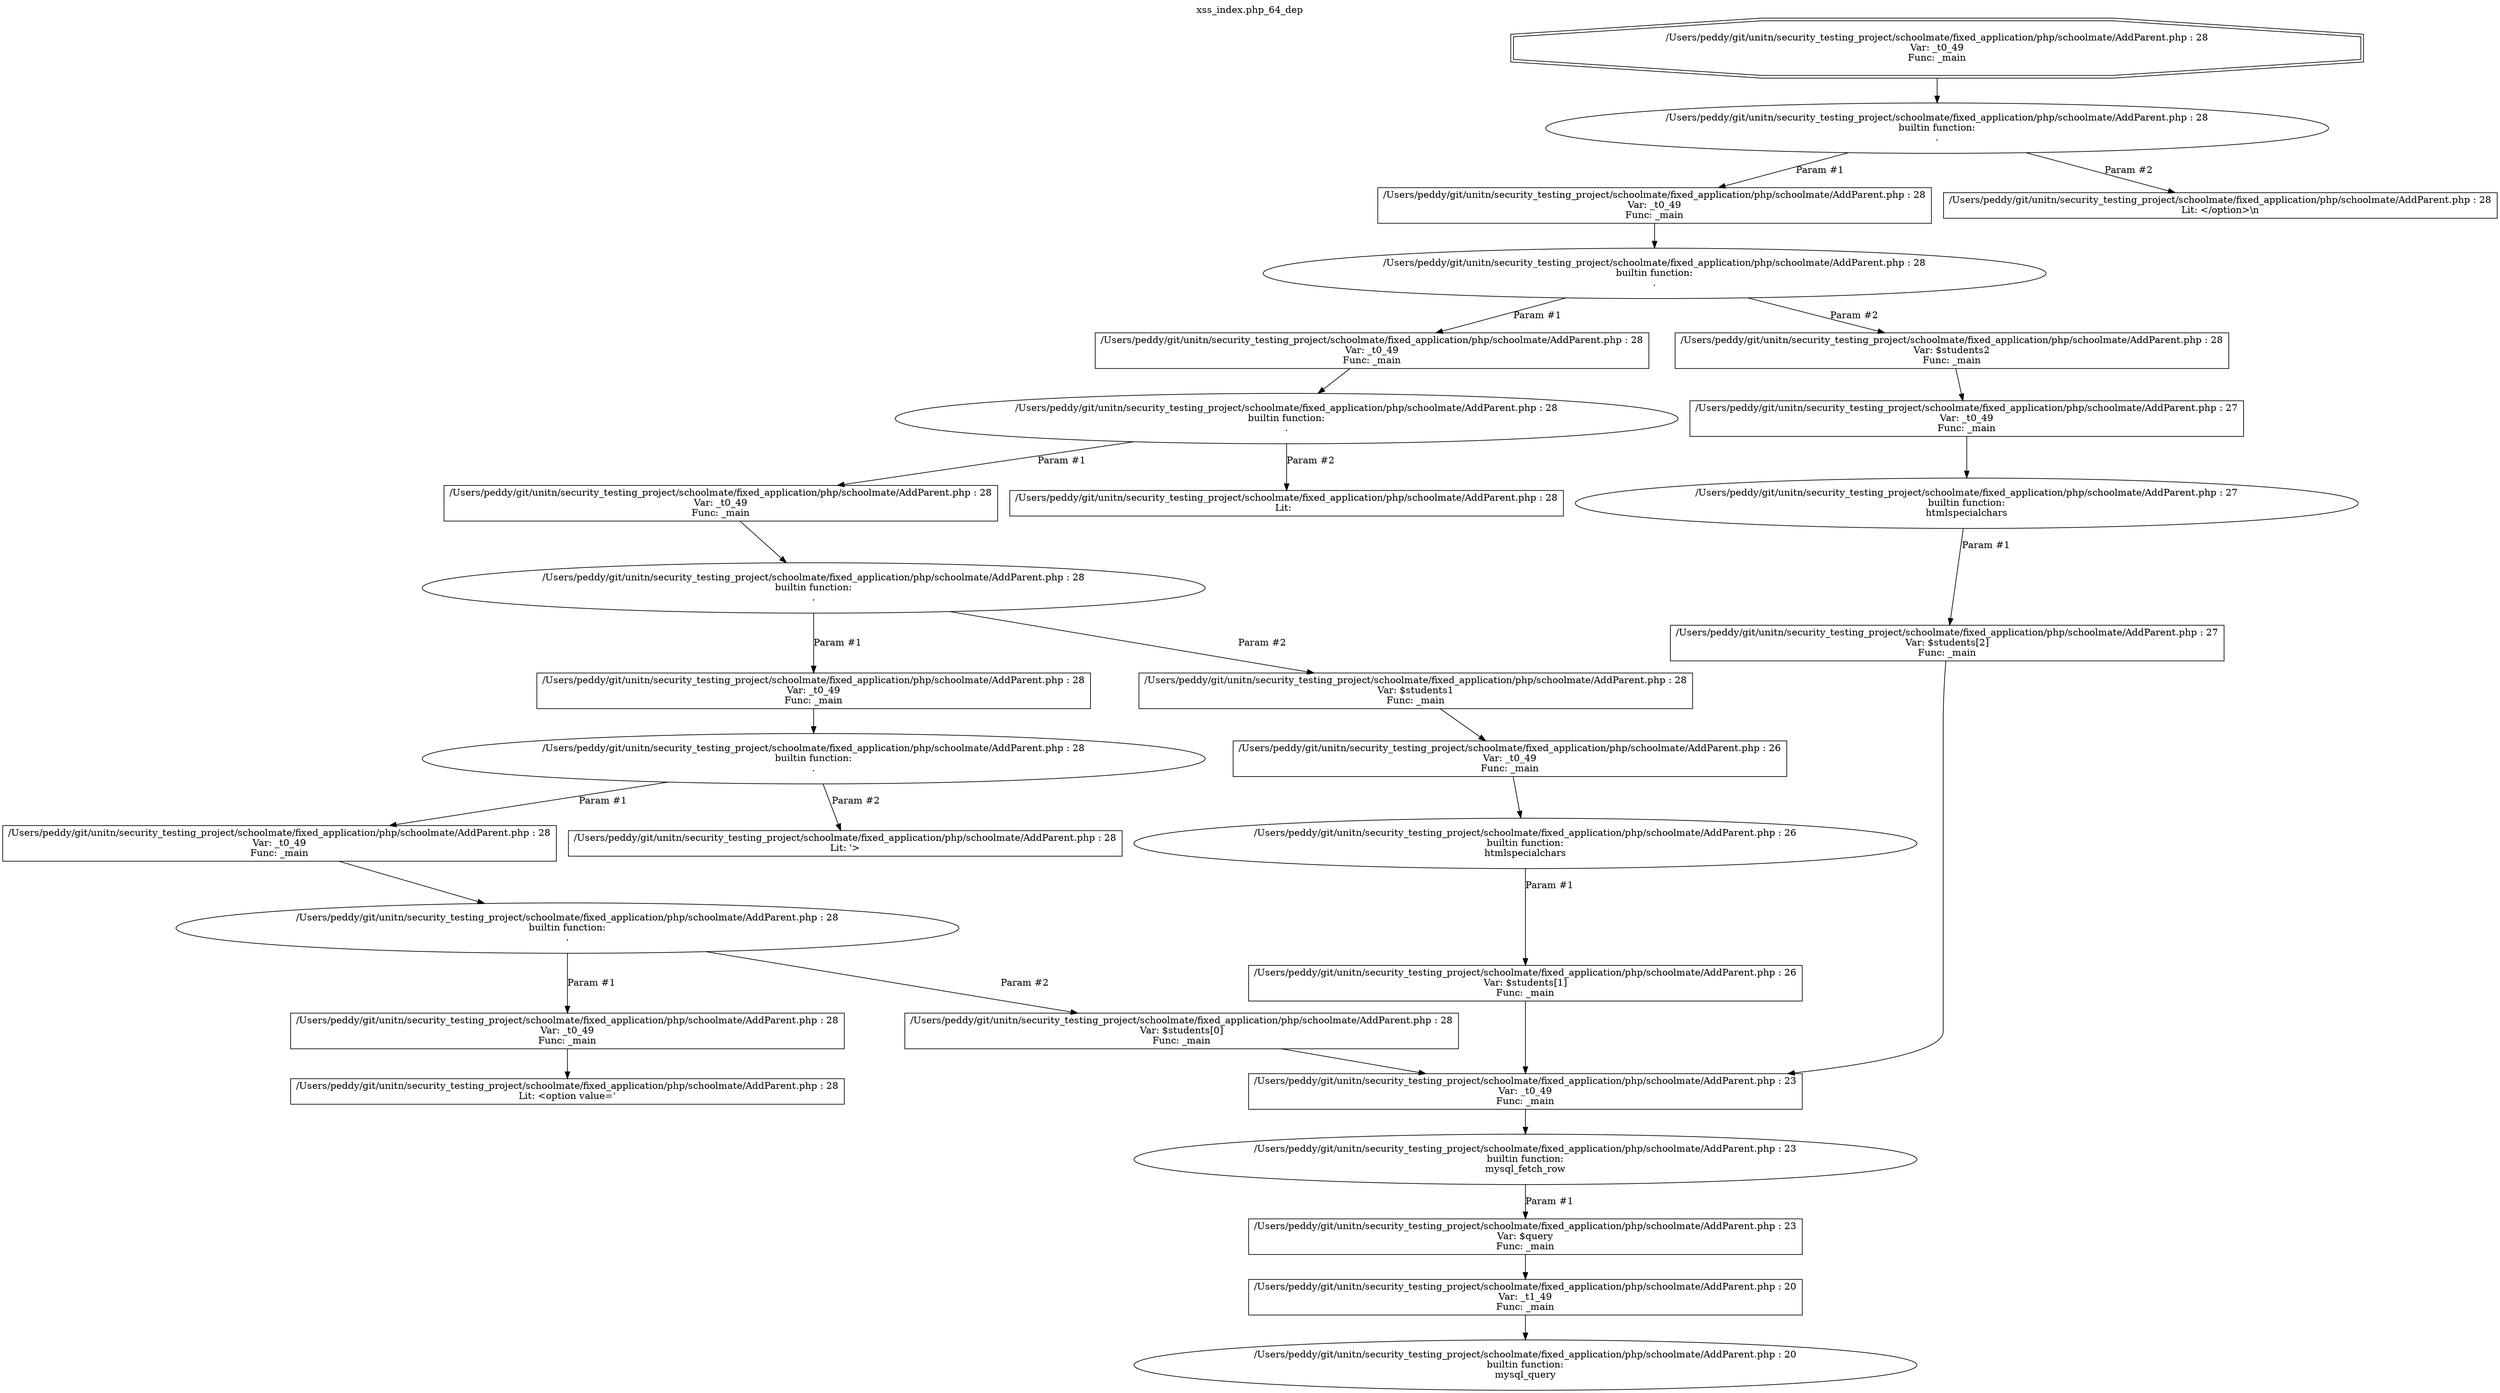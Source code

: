 digraph cfg {
  label="xss_index.php_64_dep";
  labelloc=t;
  n1 [shape=doubleoctagon, label="/Users/peddy/git/unitn/security_testing_project/schoolmate/fixed_application/php/schoolmate/AddParent.php : 28\nVar: _t0_49\nFunc: _main\n"];
  n2 [shape=ellipse, label="/Users/peddy/git/unitn/security_testing_project/schoolmate/fixed_application/php/schoolmate/AddParent.php : 28\nbuiltin function:\n.\n"];
  n3 [shape=box, label="/Users/peddy/git/unitn/security_testing_project/schoolmate/fixed_application/php/schoolmate/AddParent.php : 28\nVar: _t0_49\nFunc: _main\n"];
  n4 [shape=ellipse, label="/Users/peddy/git/unitn/security_testing_project/schoolmate/fixed_application/php/schoolmate/AddParent.php : 28\nbuiltin function:\n.\n"];
  n5 [shape=box, label="/Users/peddy/git/unitn/security_testing_project/schoolmate/fixed_application/php/schoolmate/AddParent.php : 28\nVar: _t0_49\nFunc: _main\n"];
  n6 [shape=ellipse, label="/Users/peddy/git/unitn/security_testing_project/schoolmate/fixed_application/php/schoolmate/AddParent.php : 28\nbuiltin function:\n.\n"];
  n7 [shape=box, label="/Users/peddy/git/unitn/security_testing_project/schoolmate/fixed_application/php/schoolmate/AddParent.php : 28\nVar: _t0_49\nFunc: _main\n"];
  n8 [shape=ellipse, label="/Users/peddy/git/unitn/security_testing_project/schoolmate/fixed_application/php/schoolmate/AddParent.php : 28\nbuiltin function:\n.\n"];
  n9 [shape=box, label="/Users/peddy/git/unitn/security_testing_project/schoolmate/fixed_application/php/schoolmate/AddParent.php : 28\nVar: _t0_49\nFunc: _main\n"];
  n10 [shape=ellipse, label="/Users/peddy/git/unitn/security_testing_project/schoolmate/fixed_application/php/schoolmate/AddParent.php : 28\nbuiltin function:\n.\n"];
  n11 [shape=box, label="/Users/peddy/git/unitn/security_testing_project/schoolmate/fixed_application/php/schoolmate/AddParent.php : 28\nVar: _t0_49\nFunc: _main\n"];
  n12 [shape=ellipse, label="/Users/peddy/git/unitn/security_testing_project/schoolmate/fixed_application/php/schoolmate/AddParent.php : 28\nbuiltin function:\n.\n"];
  n13 [shape=box, label="/Users/peddy/git/unitn/security_testing_project/schoolmate/fixed_application/php/schoolmate/AddParent.php : 28\nVar: _t0_49\nFunc: _main\n"];
  n14 [shape=box, label="/Users/peddy/git/unitn/security_testing_project/schoolmate/fixed_application/php/schoolmate/AddParent.php : 28\nLit: <option value='\n"];
  n15 [shape=box, label="/Users/peddy/git/unitn/security_testing_project/schoolmate/fixed_application/php/schoolmate/AddParent.php : 28\nVar: $students[0]\nFunc: _main\n"];
  n16 [shape=box, label="/Users/peddy/git/unitn/security_testing_project/schoolmate/fixed_application/php/schoolmate/AddParent.php : 23\nVar: _t0_49\nFunc: _main\n"];
  n17 [shape=ellipse, label="/Users/peddy/git/unitn/security_testing_project/schoolmate/fixed_application/php/schoolmate/AddParent.php : 23\nbuiltin function:\nmysql_fetch_row\n"];
  n18 [shape=box, label="/Users/peddy/git/unitn/security_testing_project/schoolmate/fixed_application/php/schoolmate/AddParent.php : 23\nVar: $query\nFunc: _main\n"];
  n19 [shape=box, label="/Users/peddy/git/unitn/security_testing_project/schoolmate/fixed_application/php/schoolmate/AddParent.php : 20\nVar: _t1_49\nFunc: _main\n"];
  n20 [shape=ellipse, label="/Users/peddy/git/unitn/security_testing_project/schoolmate/fixed_application/php/schoolmate/AddParent.php : 20\nbuiltin function:\nmysql_query\n"];
  n21 [shape=box, label="/Users/peddy/git/unitn/security_testing_project/schoolmate/fixed_application/php/schoolmate/AddParent.php : 28\nLit: '>\n"];
  n22 [shape=box, label="/Users/peddy/git/unitn/security_testing_project/schoolmate/fixed_application/php/schoolmate/AddParent.php : 28\nVar: $students1\nFunc: _main\n"];
  n23 [shape=box, label="/Users/peddy/git/unitn/security_testing_project/schoolmate/fixed_application/php/schoolmate/AddParent.php : 26\nVar: _t0_49\nFunc: _main\n"];
  n24 [shape=ellipse, label="/Users/peddy/git/unitn/security_testing_project/schoolmate/fixed_application/php/schoolmate/AddParent.php : 26\nbuiltin function:\nhtmlspecialchars\n"];
  n25 [shape=box, label="/Users/peddy/git/unitn/security_testing_project/schoolmate/fixed_application/php/schoolmate/AddParent.php : 26\nVar: $students[1]\nFunc: _main\n"];
  n26 [shape=box, label="/Users/peddy/git/unitn/security_testing_project/schoolmate/fixed_application/php/schoolmate/AddParent.php : 28\nLit:  \n"];
  n27 [shape=box, label="/Users/peddy/git/unitn/security_testing_project/schoolmate/fixed_application/php/schoolmate/AddParent.php : 28\nVar: $students2\nFunc: _main\n"];
  n28 [shape=box, label="/Users/peddy/git/unitn/security_testing_project/schoolmate/fixed_application/php/schoolmate/AddParent.php : 27\nVar: _t0_49\nFunc: _main\n"];
  n29 [shape=ellipse, label="/Users/peddy/git/unitn/security_testing_project/schoolmate/fixed_application/php/schoolmate/AddParent.php : 27\nbuiltin function:\nhtmlspecialchars\n"];
  n30 [shape=box, label="/Users/peddy/git/unitn/security_testing_project/schoolmate/fixed_application/php/schoolmate/AddParent.php : 27\nVar: $students[2]\nFunc: _main\n"];
  n31 [shape=box, label="/Users/peddy/git/unitn/security_testing_project/schoolmate/fixed_application/php/schoolmate/AddParent.php : 28\nLit: </option>\\n\n"];
  n1 -> n2;
  n3 -> n4;
  n5 -> n6;
  n7 -> n8;
  n9 -> n10;
  n11 -> n12;
  n13 -> n14;
  n12 -> n13[label="Param #1"];
  n12 -> n15[label="Param #2"];
  n16 -> n17;
  n19 -> n20;
  n18 -> n19;
  n17 -> n18[label="Param #1"];
  n15 -> n16;
  n10 -> n11[label="Param #1"];
  n10 -> n21[label="Param #2"];
  n8 -> n9[label="Param #1"];
  n8 -> n22[label="Param #2"];
  n23 -> n24;
  n25 -> n16;
  n24 -> n25[label="Param #1"];
  n22 -> n23;
  n6 -> n7[label="Param #1"];
  n6 -> n26[label="Param #2"];
  n4 -> n5[label="Param #1"];
  n4 -> n27[label="Param #2"];
  n28 -> n29;
  n30 -> n16;
  n29 -> n30[label="Param #1"];
  n27 -> n28;
  n2 -> n3[label="Param #1"];
  n2 -> n31[label="Param #2"];
}
